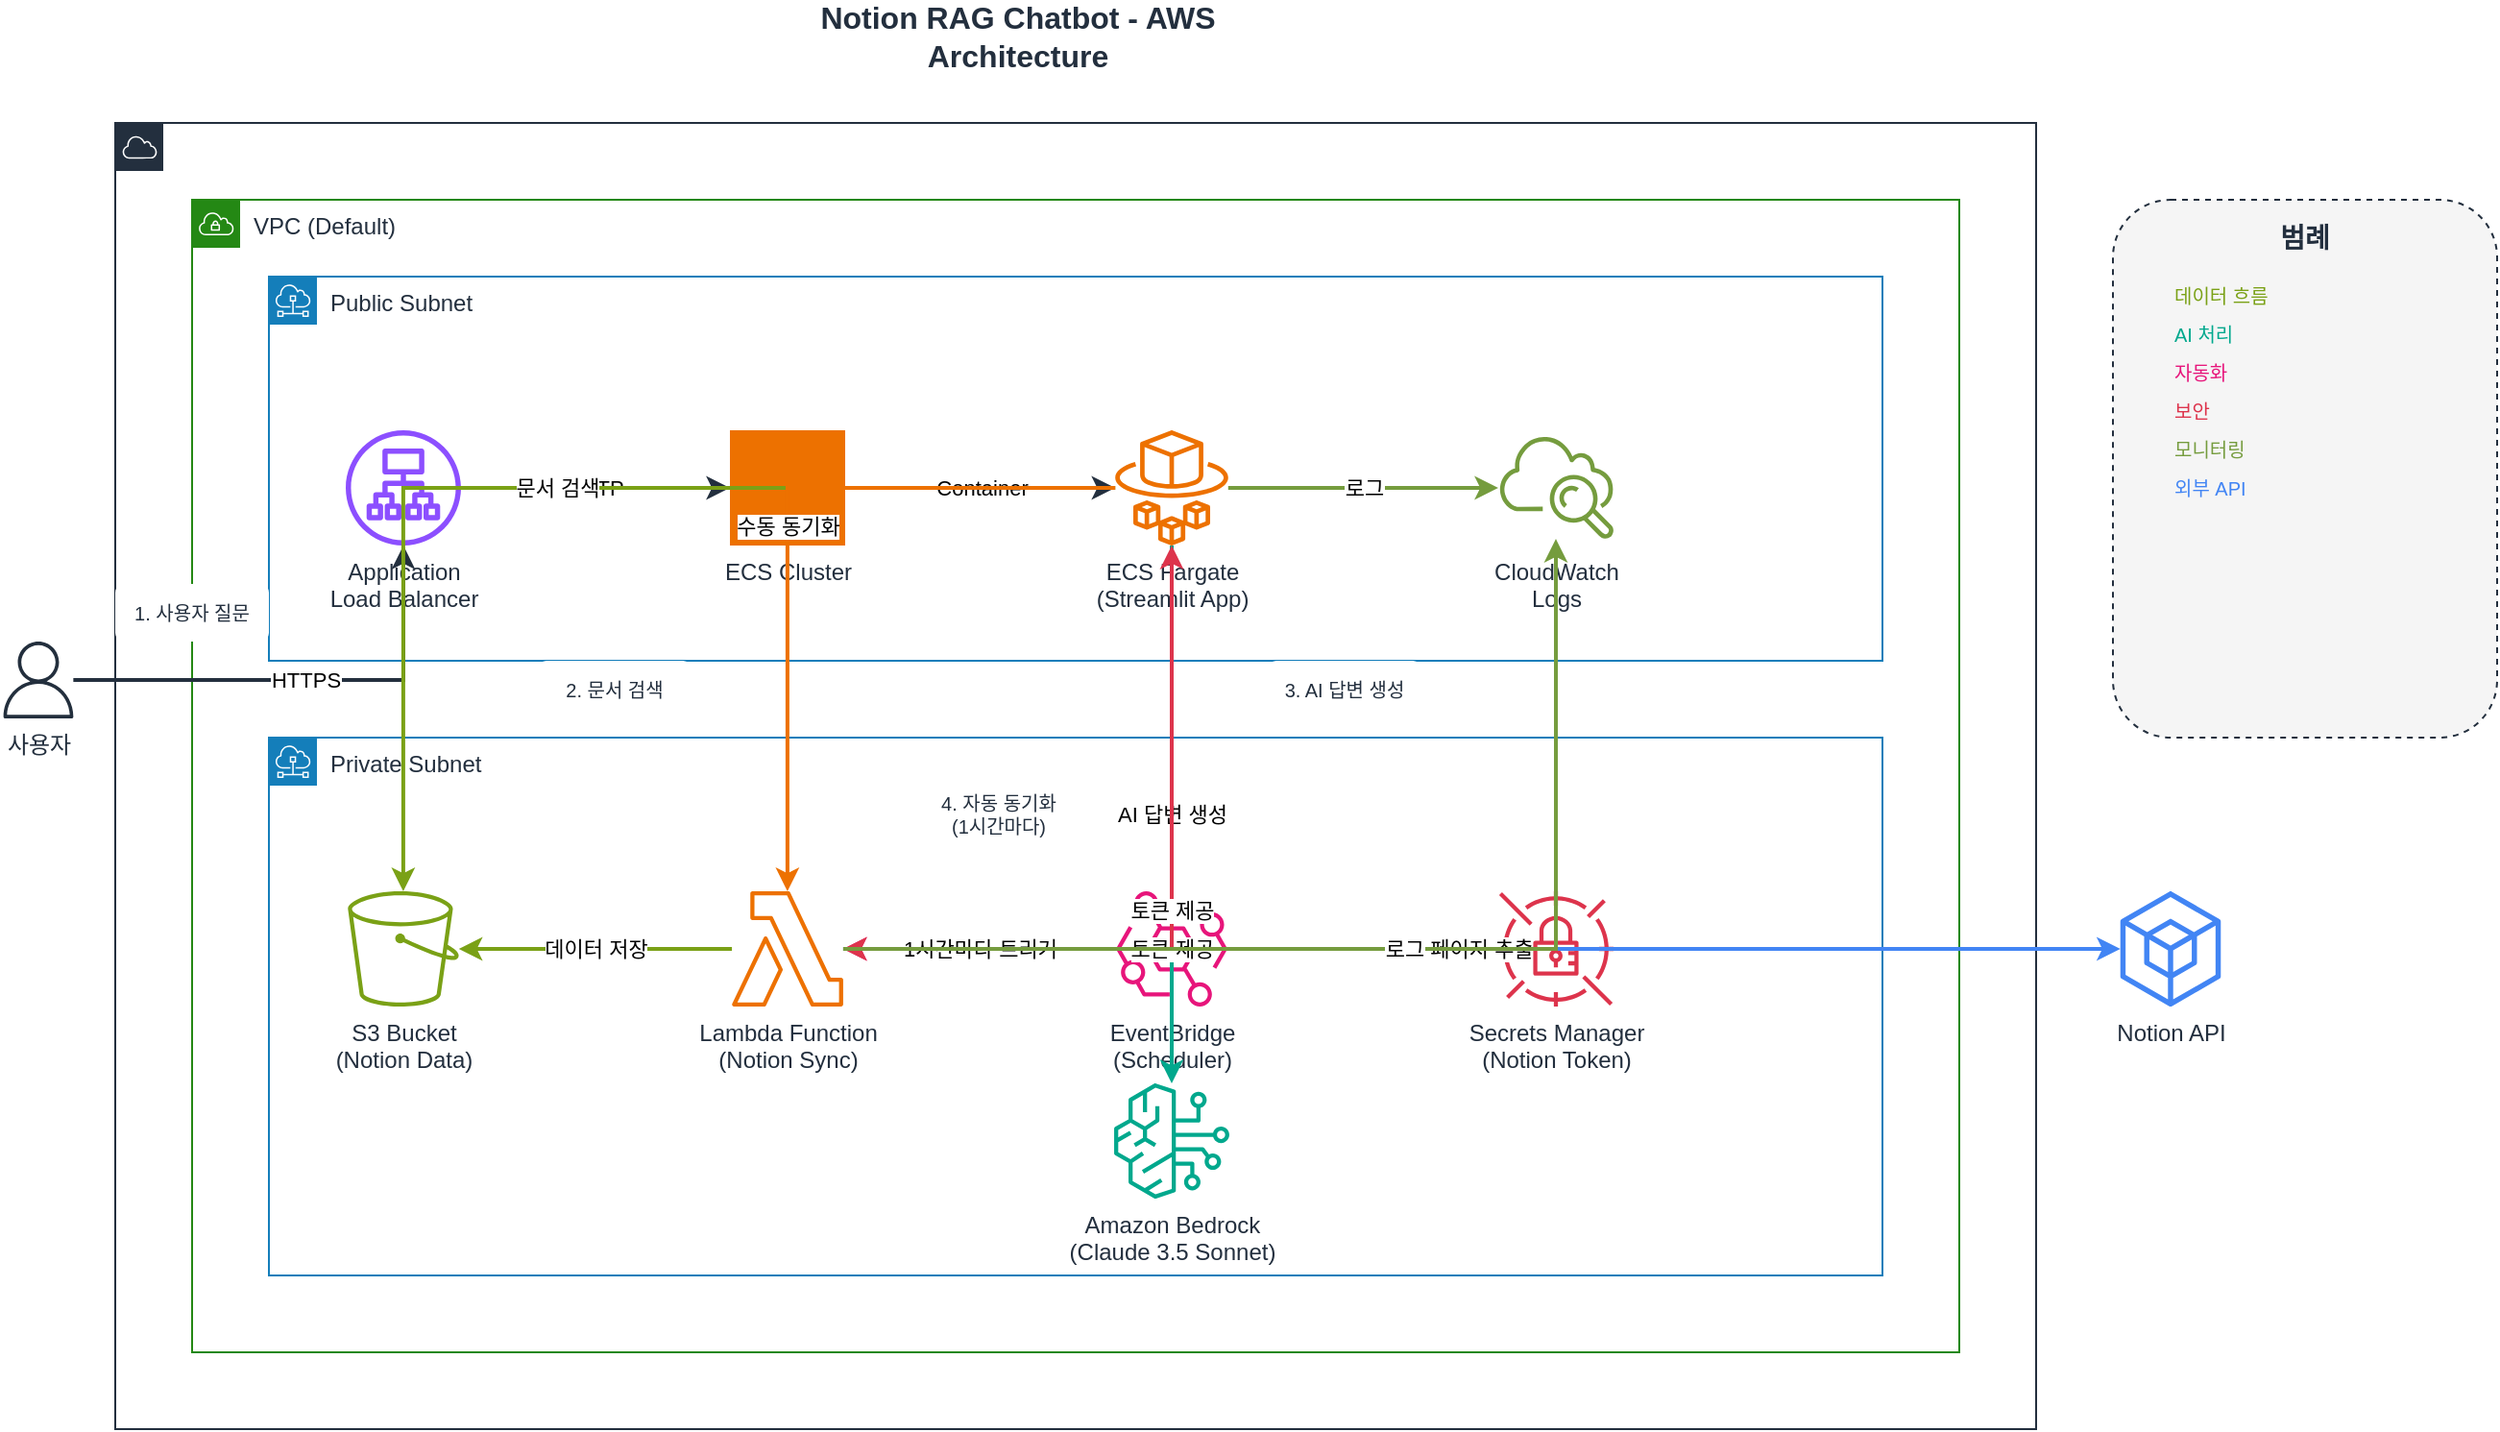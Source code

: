 <mxfile version="24.7.17" type="device">
  <diagram name="Notion RAG Chatbot Architecture" id="notion-rag-chatbot">
    <mxGraphModel dx="1422" dy="794" grid="1" gridSize="10" guides="1" tooltips="1" connect="1" arrows="1" fold="1" page="1" pageScale="1" pageWidth="1169" pageHeight="827" math="0" shadow="0">
      <root>
        <mxCell id="0" />
        <mxCell id="1" parent="0" />
        
        <!-- AWS Cloud Container -->
        <mxCell id="aws-cloud" value="" style="sketch=0;outlineConnect=0;gradientColor=none;html=1;whiteSpace=wrap;fontSize=12;fontStyle=0;shape=mxgraph.aws4.group;grIcon=mxgraph.aws4.group_aws_cloud;strokeColor=#232F3E;fillColor=none;verticalAlign=top;align=left;spacingLeft=30;fontColor=#232F3E;dashed=0;" vertex="1" parent="1">
          <mxGeometry x="80" y="80" width="1000" height="680" as="geometry" />
        </mxCell>
        
        <!-- User -->
        <mxCell id="user" value="사용자" style="sketch=0;outlineConnect=0;fontColor=#232F3E;gradientColor=none;fillColor=#232F3D;strokeColor=none;dashed=0;verticalLabelPosition=bottom;verticalAlign=top;align=center;html=1;fontSize=12;fontStyle=0;aspect=fixed;pointerEvents=1;shape=mxgraph.aws4.user;" vertex="1" parent="1">
          <mxGeometry x="20" y="350" width="40" height="40" as="geometry" />
        </mxCell>
        
        <!-- VPC Container -->
        <mxCell id="vpc" value="VPC (Default)" style="sketch=0;outlineConnect=0;gradientColor=none;html=1;whiteSpace=wrap;fontSize=12;fontStyle=0;shape=mxgraph.aws4.group;grIcon=mxgraph.aws4.group_vpc;strokeColor=#248814;fillColor=none;verticalAlign=top;align=left;spacingLeft=30;fontColor=#232F3E;dashed=0;" vertex="1" parent="1">
          <mxGeometry x="120" y="120" width="920" height="600" as="geometry" />
        </mxCell>
        
        <!-- Public Subnet -->
        <mxCell id="public-subnet" value="Public Subnet" style="sketch=0;outlineConnect=0;gradientColor=none;html=1;whiteSpace=wrap;fontSize=12;fontStyle=0;shape=mxgraph.aws4.group;grIcon=mxgraph.aws4.group_subnet;strokeColor=#147EBA;fillColor=none;verticalAlign=top;align=left;spacingLeft=30;fontColor=#232F3E;dashed=0;" vertex="1" parent="1">
          <mxGeometry x="160" y="160" width="840" height="200" as="geometry" />
        </mxCell>
        
        <!-- Private Subnet -->
        <mxCell id="private-subnet" value="Private Subnet" style="sketch=0;outlineConnect=0;gradientColor=none;html=1;whiteSpace=wrap;fontSize=12;fontStyle=0;shape=mxgraph.aws4.group;grIcon=mxgraph.aws4.group_subnet;strokeColor=#147EBA;fillColor=none;verticalAlign=top;align=left;spacingLeft=30;fontColor=#232F3E;dashed=0;" vertex="1" parent="1">
          <mxGeometry x="160" y="400" width="840" height="280" as="geometry" />
        </mxCell>
        
        <!-- Application Load Balancer -->
        <mxCell id="alb" value="Application&#xa;Load Balancer" style="sketch=0;outlineConnect=0;fontColor=#232F3E;gradientColor=none;fillColor=#8C4FFF;strokeColor=none;dashed=0;verticalLabelPosition=bottom;verticalAlign=top;align=center;html=1;fontSize=12;fontStyle=0;aspect=fixed;pointerEvents=1;shape=mxgraph.aws4.application_load_balancer;" vertex="1" parent="1">
          <mxGeometry x="200" y="240" width="60" height="60" as="geometry" />
        </mxCell>
        
        <!-- ECS Cluster -->
        <mxCell id="ecs-cluster" value="ECS Cluster" style="sketch=0;outlineConnect=0;fontColor=#232F3E;gradientColor=none;fillColor=#ED7100;strokeColor=none;dashed=0;verticalLabelPosition=bottom;verticalAlign=top;align=center;html=1;fontSize=12;fontStyle=0;aspect=fixed;pointerEvents=1;shape=mxgraph.aws4.ecs_cluster;" vertex="1" parent="1">
          <mxGeometry x="400" y="240" width="60" height="60" as="geometry" />
        </mxCell>
        
        <!-- ECS Fargate Service -->
        <mxCell id="ecs-fargate" value="ECS Fargate&#xa;(Streamlit App)" style="sketch=0;outlineConnect=0;fontColor=#232F3E;gradientColor=none;fillColor=#ED7100;strokeColor=none;dashed=0;verticalLabelPosition=bottom;verticalAlign=top;align=center;html=1;fontSize=12;fontStyle=0;aspect=fixed;pointerEvents=1;shape=mxgraph.aws4.fargate;" vertex="1" parent="1">
          <mxGeometry x="600" y="240" width="60" height="60" as="geometry" />
        </mxCell>
        
        <!-- S3 Bucket -->
        <mxCell id="s3" value="S3 Bucket&#xa;(Notion Data)" style="sketch=0;outlineConnect=0;fontColor=#232F3E;gradientColor=none;fillColor=#7AA116;strokeColor=none;dashed=0;verticalLabelPosition=bottom;verticalAlign=top;align=center;html=1;fontSize=12;fontStyle=0;aspect=fixed;pointerEvents=1;shape=mxgraph.aws4.s3;" vertex="1" parent="1">
          <mxGeometry x="200" y="480" width="60" height="60" as="geometry" />
        </mxCell>
        
        <!-- Lambda Function -->
        <mxCell id="lambda" value="Lambda Function&#xa;(Notion Sync)" style="sketch=0;outlineConnect=0;fontColor=#232F3E;gradientColor=none;fillColor=#ED7100;strokeColor=none;dashed=0;verticalLabelPosition=bottom;verticalAlign=top;align=center;html=1;fontSize=12;fontStyle=0;aspect=fixed;pointerEvents=1;shape=mxgraph.aws4.lambda;" vertex="1" parent="1">
          <mxGeometry x="400" y="480" width="60" height="60" as="geometry" />
        </mxCell>
        
        <!-- EventBridge -->
        <mxCell id="eventbridge" value="EventBridge&#xa;(Scheduler)" style="sketch=0;outlineConnect=0;fontColor=#232F3E;gradientColor=none;fillColor=#E7157B;strokeColor=none;dashed=0;verticalLabelPosition=bottom;verticalAlign=top;align=center;html=1;fontSize=12;fontStyle=0;aspect=fixed;pointerEvents=1;shape=mxgraph.aws4.eventbridge;" vertex="1" parent="1">
          <mxGeometry x="600" y="480" width="60" height="60" as="geometry" />
        </mxCell>
        
        <!-- Secrets Manager -->
        <mxCell id="secrets" value="Secrets Manager&#xa;(Notion Token)" style="sketch=0;outlineConnect=0;fontColor=#232F3E;gradientColor=none;fillColor=#DD344C;strokeColor=none;dashed=0;verticalLabelPosition=bottom;verticalAlign=top;align=center;html=1;fontSize=12;fontStyle=0;aspect=fixed;pointerEvents=1;shape=mxgraph.aws4.secrets_manager;" vertex="1" parent="1">
          <mxGeometry x="800" y="480" width="60" height="60" as="geometry" />
        </mxCell>
        
        <!-- CloudWatch Logs -->
        <mxCell id="cloudwatch" value="CloudWatch&#xa;Logs" style="sketch=0;outlineConnect=0;fontColor=#232F3E;gradientColor=none;fillColor=#759C3E;strokeColor=none;dashed=0;verticalLabelPosition=bottom;verticalAlign=top;align=center;html=1;fontSize=12;fontStyle=0;aspect=fixed;pointerEvents=1;shape=mxgraph.aws4.cloudwatch;" vertex="1" parent="1">
          <mxGeometry x="800" y="240" width="60" height="60" as="geometry" />
        </mxCell>
        
        <!-- Bedrock -->
        <mxCell id="bedrock" value="Amazon Bedrock&#xa;(Claude 3.5 Sonnet)" style="sketch=0;outlineConnect=0;fontColor=#232F3E;gradientColor=none;fillColor=#01A88D;strokeColor=none;dashed=0;verticalLabelPosition=bottom;verticalAlign=top;align=center;html=1;fontSize=12;fontStyle=0;aspect=fixed;pointerEvents=1;shape=mxgraph.aws4.bedrock;" vertex="1" parent="1">
          <mxGeometry x="600" y="580" width="60" height="60" as="geometry" />
        </mxCell>
        
        <!-- Notion API (External) -->
        <mxCell id="notion-api" value="Notion API" style="sketch=0;outlineConnect=0;fontColor=#232F3E;gradientColor=none;fillColor=#4285F4;strokeColor=none;dashed=0;verticalLabelPosition=bottom;verticalAlign=top;align=center;html=1;fontSize=12;fontStyle=0;aspect=fixed;pointerEvents=1;shape=mxgraph.aws4.external_sdk;" vertex="1" parent="1">
          <mxGeometry x="1120" y="480" width="60" height="60" as="geometry" />
        </mxCell>
        
        <!-- Connections -->
        
        <!-- User to ALB -->
        <mxCell id="user-alb" value="HTTPS" style="edgeStyle=orthogonalEdgeStyle;rounded=0;orthogonalLoop=1;jettySize=auto;html=1;strokeColor=#232F3E;strokeWidth=2;" edge="1" parent="1" source="user" target="alb">
          <mxGeometry relative="1" as="geometry" />
        </mxCell>
        
        <!-- ALB to ECS Cluster -->
        <mxCell id="alb-ecs" value="HTTP" style="edgeStyle=orthogonalEdgeStyle;rounded=0;orthogonalLoop=1;jettySize=auto;html=1;strokeColor=#232F3E;strokeWidth=2;" edge="1" parent="1" source="alb" target="ecs-cluster">
          <mxGeometry relative="1" as="geometry" />
        </mxCell>
        
        <!-- ECS Cluster to Fargate -->
        <mxCell id="ecs-fargate-conn" value="Container" style="edgeStyle=orthogonalEdgeStyle;rounded=0;orthogonalLoop=1;jettySize=auto;html=1;strokeColor=#232F3E;strokeWidth=2;" edge="1" parent="1" source="ecs-cluster" target="ecs-fargate">
          <mxGeometry relative="1" as="geometry" />
        </mxCell>
        
        <!-- Fargate to S3 -->
        <mxCell id="fargate-s3" value="문서 검색" style="edgeStyle=orthogonalEdgeStyle;rounded=0;orthogonalLoop=1;jettySize=auto;html=1;strokeColor=#7AA116;strokeWidth=2;" edge="1" parent="1" source="ecs-fargate" target="s3">
          <mxGeometry relative="1" as="geometry" />
        </mxCell>
        
        <!-- Fargate to Bedrock -->
        <mxCell id="fargate-bedrock" value="AI 답변 생성" style="edgeStyle=orthogonalEdgeStyle;rounded=0;orthogonalLoop=1;jettySize=auto;html=1;strokeColor=#01A88D;strokeWidth=2;" edge="1" parent="1" source="ecs-fargate" target="bedrock">
          <mxGeometry relative="1" as="geometry" />
        </mxCell>
        
        <!-- Fargate to Lambda -->
        <mxCell id="fargate-lambda" value="수동 동기화" style="edgeStyle=orthogonalEdgeStyle;rounded=0;orthogonalLoop=1;jettySize=auto;html=1;strokeColor=#ED7100;strokeWidth=2;" edge="1" parent="1" source="ecs-fargate" target="lambda">
          <mxGeometry relative="1" as="geometry" />
        </mxCell>
        
        <!-- EventBridge to Lambda -->
        <mxCell id="eventbridge-lambda" value="1시간마다 트리거" style="edgeStyle=orthogonalEdgeStyle;rounded=0;orthogonalLoop=1;jettySize=auto;html=1;strokeColor=#E7157B;strokeWidth=2;" edge="1" parent="1" source="eventbridge" target="lambda">
          <mxGeometry relative="1" as="geometry" />
        </mxCell>
        
        <!-- Lambda to S3 -->
        <mxCell id="lambda-s3" value="데이터 저장" style="edgeStyle=orthogonalEdgeStyle;rounded=0;orthogonalLoop=1;jettySize=auto;html=1;strokeColor=#7AA116;strokeWidth=2;" edge="1" parent="1" source="lambda" target="s3">
          <mxGeometry relative="1" as="geometry" />
        </mxCell>
        
        <!-- Lambda to Notion API -->
        <mxCell id="lambda-notion" value="페이지 추출" style="edgeStyle=orthogonalEdgeStyle;rounded=0;orthogonalLoop=1;jettySize=auto;html=1;strokeColor=#4285F4;strokeWidth=2;" edge="1" parent="1" source="lambda" target="notion-api">
          <mxGeometry relative="1" as="geometry" />
        </mxCell>
        
        <!-- Secrets Manager connections -->
        <mxCell id="secrets-lambda" value="토큰 제공" style="edgeStyle=orthogonalEdgeStyle;rounded=0;orthogonalLoop=1;jettySize=auto;html=1;strokeColor=#DD344C;strokeWidth=2;" edge="1" parent="1" source="secrets" target="lambda">
          <mxGeometry relative="1" as="geometry" />
        </mxCell>
        
        <mxCell id="secrets-fargate" value="토큰 제공" style="edgeStyle=orthogonalEdgeStyle;rounded=0;orthogonalLoop=1;jettySize=auto;html=1;strokeColor=#DD344C;strokeWidth=2;" edge="1" parent="1" source="secrets" target="ecs-fargate">
          <mxGeometry relative="1" as="geometry" />
        </mxCell>
        
        <!-- CloudWatch connections -->
        <mxCell id="fargate-cloudwatch" value="로그" style="edgeStyle=orthogonalEdgeStyle;rounded=0;orthogonalLoop=1;jettySize=auto;html=1;strokeColor=#759C3E;strokeWidth=2;" edge="1" parent="1" source="ecs-fargate" target="cloudwatch">
          <mxGeometry relative="1" as="geometry" />
        </mxCell>
        
        <mxCell id="lambda-cloudwatch" value="로그" style="edgeStyle=orthogonalEdgeStyle;rounded=0;orthogonalLoop=1;jettySize=auto;html=1;strokeColor=#759C3E;strokeWidth=2;" edge="1" parent="1" source="lambda" target="cloudwatch">
          <mxGeometry relative="1" as="geometry" />
        </mxCell>
        
        <!-- Title -->
        <mxCell id="title" value="Notion RAG Chatbot - AWS Architecture" style="text;html=1;strokeColor=none;fillColor=none;align=center;verticalAlign=middle;whiteSpace=wrap;rounded=0;fontSize=16;fontStyle=1;fontColor=#232F3E;" vertex="1" parent="1">
          <mxGeometry x="400" y="20" width="300" height="30" as="geometry" />
        </mxCell>
        
        <!-- Legend -->
        <mxCell id="legend-box" value="" style="rounded=1;whiteSpace=wrap;html=1;strokeColor=#232F3E;fillColor=#F5F5F5;dashed=1;" vertex="1" parent="1">
          <mxGeometry x="1120" y="120" width="200" height="280" as="geometry" />
        </mxCell>
        
        <mxCell id="legend-title" value="범례" style="text;html=1;strokeColor=none;fillColor=none;align=center;verticalAlign=middle;whiteSpace=wrap;rounded=0;fontSize=14;fontStyle=1;fontColor=#232F3E;" vertex="1" parent="1">
          <mxGeometry x="1200" y="130" width="40" height="20" as="geometry" />
        </mxCell>
        
        <mxCell id="legend-data-flow" value="데이터 흐름" style="text;html=1;strokeColor=none;fillColor=none;align=left;verticalAlign=middle;whiteSpace=wrap;rounded=0;fontSize=10;fontColor=#7AA116;" vertex="1" parent="1">
          <mxGeometry x="1150" y="160" width="60" height="20" as="geometry" />
        </mxCell>
        
        <mxCell id="legend-ai-flow" value="AI 처리" style="text;html=1;strokeColor=none;fillColor=none;align=left;verticalAlign=middle;whiteSpace=wrap;rounded=0;fontSize=10;fontColor=#01A88D;" vertex="1" parent="1">
          <mxGeometry x="1150" y="180" width="60" height="20" as="geometry" />
        </mxCell>
        
        <mxCell id="legend-automation" value="자동화" style="text;html=1;strokeColor=none;fillColor=none;align=left;verticalAlign=middle;whiteSpace=wrap;rounded=0;fontSize=10;fontColor=#E7157B;" vertex="1" parent="1">
          <mxGeometry x="1150" y="200" width="60" height="20" as="geometry" />
        </mxCell>
        
        <mxCell id="legend-security" value="보안" style="text;html=1;strokeColor=none;fillColor=none;align=left;verticalAlign=middle;whiteSpace=wrap;rounded=0;fontSize=10;fontColor=#DD344C;" vertex="1" parent="1">
          <mxGeometry x="1150" y="220" width="60" height="20" as="geometry" />
        </mxCell>
        
        <mxCell id="legend-monitoring" value="모니터링" style="text;html=1;strokeColor=none;fillColor=none;align=left;verticalAlign=middle;whiteSpace=wrap;rounded=0;fontSize=10;fontColor=#759C3E;" vertex="1" parent="1">
          <mxGeometry x="1150" y="240" width="60" height="20" as="geometry" />
        </mxCell>
        
        <mxCell id="legend-external" value="외부 API" style="text;html=1;strokeColor=none;fillColor=none;align=left;verticalAlign=middle;whiteSpace=wrap;rounded=0;fontSize=10;fontColor=#4285F4;" vertex="1" parent="1">
          <mxGeometry x="1150" y="260" width="60" height="20" as="geometry" />
        </mxCell>
        
        <!-- Data Flow Annotations -->
        <mxCell id="flow-1" value="1. 사용자 질문" style="text;html=1;strokeColor=none;fillColor=#FFFFFF;align=center;verticalAlign=middle;whiteSpace=wrap;rounded=1;fontSize=10;fontColor=#232F3E;strokeWidth=1;" vertex="1" parent="1">
          <mxGeometry x="80" y="320" width="80" height="30" as="geometry" />
        </mxCell>
        
        <mxCell id="flow-2" value="2. 문서 검색" style="text;html=1;strokeColor=none;fillColor=#FFFFFF;align=center;verticalAlign=middle;whiteSpace=wrap;rounded=1;fontSize=10;fontColor=#232F3E;strokeWidth=1;" vertex="1" parent="1">
          <mxGeometry x="300" y="360" width="80" height="30" as="geometry" />
        </mxCell>
        
        <mxCell id="flow-3" value="3. AI 답변 생성" style="text;html=1;strokeColor=none;fillColor=#FFFFFF;align=center;verticalAlign=middle;whiteSpace=wrap;rounded=1;fontSize=10;fontColor=#232F3E;strokeWidth=1;" vertex="1" parent="1">
          <mxGeometry x="680" y="360" width="80" height="30" as="geometry" />
        </mxCell>
        
        <mxCell id="flow-4" value="4. 자동 동기화&#xa;(1시간마다)" style="text;html=1;strokeColor=none;fillColor=#FFFFFF;align=center;verticalAlign=middle;whiteSpace=wrap;rounded=1;fontSize=10;fontColor=#232F3E;strokeWidth=1;" vertex="1" parent="1">
          <mxGeometry x="500" y="420" width="80" height="40" as="geometry" />
        </mxCell>
        
      </root>
    </mxGraphModel>
  </diagram>
</mxfile>

